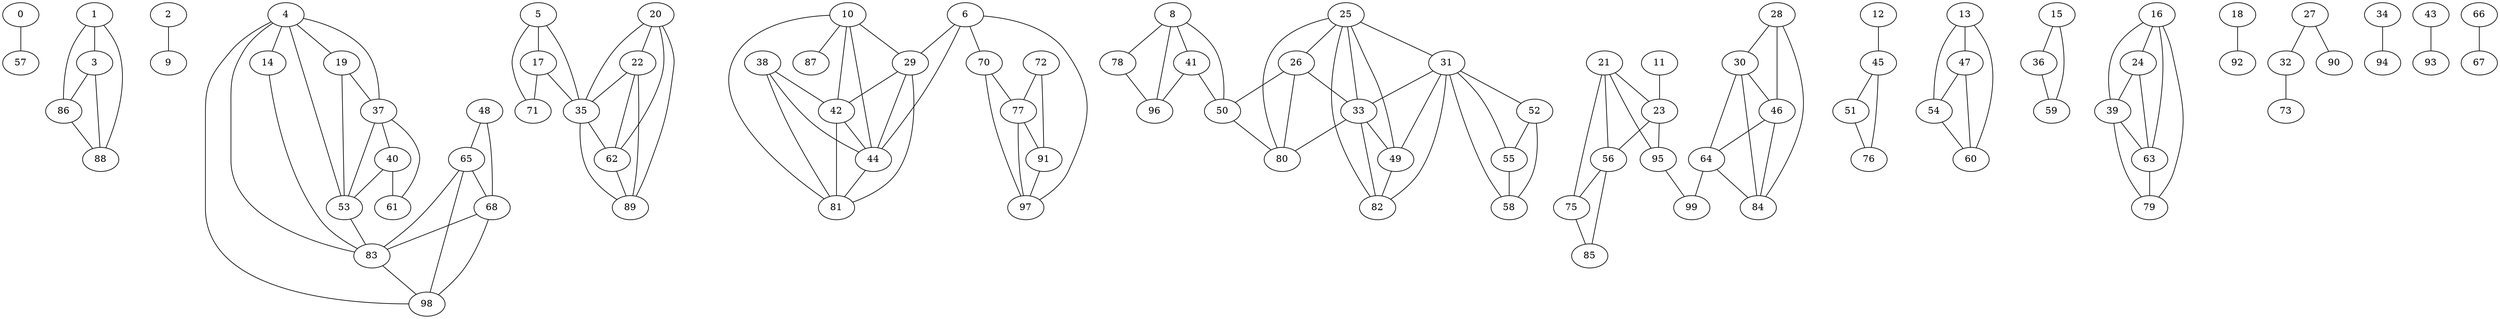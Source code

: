 graph {
    0 -- 57;
    1 -- 3;
    1 -- 86;
    1 -- 88;
    2 -- 9;
    3 -- 86;
    3 -- 88;
    4 -- 14;
    4 -- 19;
    4 -- 37;
    4 -- 53;
    4 -- 83;
    4 -- 98;
    5 -- 17;
    5 -- 35;
    5 -- 71;
    6 -- 29;
    6 -- 44;
    6 -- 70;
    6 -- 97;
    8 -- 41;
    8 -- 50;
    8 -- 78;
    8 -- 96;
    10 -- 29;
    10 -- 42;
    10 -- 44;
    10 -- 81;
    10 -- 87;
    11 -- 23;
    12 -- 45;
    13 -- 47;
    13 -- 54;
    13 -- 60;
    14 -- 83;
    15 -- 36;
    15 -- 59;
    16 -- 24;
    16 -- 39;
    16 -- 63;
    16 -- 79;
    17 -- 35;
    17 -- 71;
    18 -- 92;
    19 -- 37;
    19 -- 53;
    20 -- 22;
    20 -- 35;
    20 -- 62;
    20 -- 89;
    21 -- 23;
    21 -- 56;
    21 -- 75;
    21 -- 95;
    22 -- 35;
    22 -- 62;
    22 -- 89;
    23 -- 56;
    23 -- 95;
    24 -- 39;
    24 -- 63;
    25 -- 26;
    25 -- 31;
    25 -- 33;
    25 -- 49;
    25 -- 80;
    25 -- 82;
    26 -- 33;
    26 -- 50;
    26 -- 80;
    27 -- 32;
    27 -- 90;
    28 -- 30;
    28 -- 46;
    28 -- 84;
    29 -- 42;
    29 -- 44;
    29 -- 81;
    30 -- 46;
    30 -- 64;
    30 -- 84;
    31 -- 33;
    31 -- 49;
    31 -- 52;
    31 -- 55;
    31 -- 58;
    31 -- 82;
    32 -- 73;
    33 -- 49;
    33 -- 80;
    33 -- 82;
    34 -- 94;
    35 -- 62;
    35 -- 89;
    36 -- 59;
    37 -- 40;
    37 -- 53;
    37 -- 61;
    38 -- 42;
    38 -- 44;
    38 -- 81;
    39 -- 63;
    39 -- 79;
    40 -- 53;
    40 -- 61;
    41 -- 50;
    41 -- 96;
    42 -- 44;
    42 -- 81;
    43 -- 93;
    44 -- 81;
    45 -- 51;
    45 -- 76;
    46 -- 64;
    46 -- 84;
    47 -- 54;
    47 -- 60;
    48 -- 65;
    48 -- 68;
    49 -- 82;
    50 -- 80;
    51 -- 76;
    52 -- 55;
    52 -- 58;
    53 -- 83;
    54 -- 60;
    55 -- 58;
    56 -- 75;
    56 -- 85;
    62 -- 89;
    63 -- 79;
    64 -- 84;
    64 -- 99;
    65 -- 68;
    65 -- 83;
    65 -- 98;
    66 -- 67;
    68 -- 83;
    68 -- 98;
    70 -- 77;
    70 -- 97;
    72 -- 77;
    72 -- 91;
    75 -- 85;
    77 -- 91;
    77 -- 97;
    78 -- 96;
    83 -- 98;
    86 -- 88;
    91 -- 97;
    95 -- 99;
}